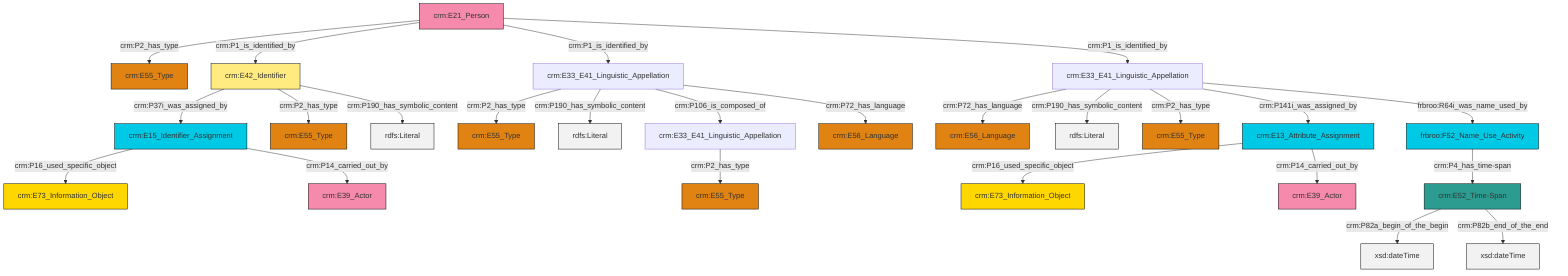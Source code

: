 graph TD
classDef Literal fill:#f2f2f2,stroke:#000000;
classDef CRM_Entity fill:#FFFFFF,stroke:#000000;
classDef Temporal_Entity fill:#00C9E6, stroke:#000000;
classDef Type fill:#E18312, stroke:#000000;
classDef Time-Span fill:#2C9C91, stroke:#000000;
classDef Appellation fill:#FFEB7F, stroke:#000000;
classDef Place fill:#008836, stroke:#000000;
classDef Persistent_Item fill:#B266B2, stroke:#000000;
classDef Conceptual_Object fill:#FFD700, stroke:#000000;
classDef Physical_Thing fill:#D2B48C, stroke:#000000;
classDef Actor fill:#f58aad, stroke:#000000;
classDef PC_Classes fill:#4ce600, stroke:#000000;
classDef Multi fill:#cccccc,stroke:#000000;

2["crm:E33_E41_Linguistic_Appellation"]:::Default -->|crm:P2_has_type| 3["crm:E55_Type"]:::Type
5["crm:E15_Identifier_Assignment"]:::Temporal_Entity -->|crm:P16_used_specific_object| 6["crm:E73_Information_Object"]:::Conceptual_Object
7["crm:E42_Identifier"]:::Appellation -->|crm:P37i_was_assigned_by| 5["crm:E15_Identifier_Assignment"]:::Temporal_Entity
12["frbroo:F52_Name_Use_Activity"]:::Temporal_Entity -->|crm:P4_has_time-span| 13["crm:E52_Time-Span"]:::Time-Span
14["crm:E21_Person"]:::Actor -->|crm:P2_has_type| 15["crm:E55_Type"]:::Type
2["crm:E33_E41_Linguistic_Appellation"]:::Default -->|crm:P190_has_symbolic_content| 16[rdfs:Literal]:::Literal
2["crm:E33_E41_Linguistic_Appellation"]:::Default -->|crm:P106_is_composed_of| 0["crm:E33_E41_Linguistic_Appellation"]:::Default
13["crm:E52_Time-Span"]:::Time-Span -->|crm:P82a_begin_of_the_begin| 21[xsd:dateTime]:::Literal
22["crm:E13_Attribute_Assignment"]:::Temporal_Entity -->|crm:P16_used_specific_object| 23["crm:E73_Information_Object"]:::Conceptual_Object
14["crm:E21_Person"]:::Actor -->|crm:P1_is_identified_by| 7["crm:E42_Identifier"]:::Appellation
10["crm:E33_E41_Linguistic_Appellation"]:::Default -->|crm:P72_has_language| 24["crm:E56_Language"]:::Type
7["crm:E42_Identifier"]:::Appellation -->|crm:P2_has_type| 8["crm:E55_Type"]:::Type
0["crm:E33_E41_Linguistic_Appellation"]:::Default -->|crm:P2_has_type| 25["crm:E55_Type"]:::Type
10["crm:E33_E41_Linguistic_Appellation"]:::Default -->|crm:P190_has_symbolic_content| 28[rdfs:Literal]:::Literal
10["crm:E33_E41_Linguistic_Appellation"]:::Default -->|crm:P2_has_type| 31["crm:E55_Type"]:::Type
14["crm:E21_Person"]:::Actor -->|crm:P1_is_identified_by| 2["crm:E33_E41_Linguistic_Appellation"]:::Default
10["crm:E33_E41_Linguistic_Appellation"]:::Default -->|crm:P141i_was_assigned_by| 22["crm:E13_Attribute_Assignment"]:::Temporal_Entity
2["crm:E33_E41_Linguistic_Appellation"]:::Default -->|crm:P72_has_language| 17["crm:E56_Language"]:::Type
5["crm:E15_Identifier_Assignment"]:::Temporal_Entity -->|crm:P14_carried_out_by| 26["crm:E39_Actor"]:::Actor
14["crm:E21_Person"]:::Actor -->|crm:P1_is_identified_by| 10["crm:E33_E41_Linguistic_Appellation"]:::Default
10["crm:E33_E41_Linguistic_Appellation"]:::Default -->|frbroo:R64i_was_name_used_by| 12["frbroo:F52_Name_Use_Activity"]:::Temporal_Entity
13["crm:E52_Time-Span"]:::Time-Span -->|crm:P82b_end_of_the_end| 38[xsd:dateTime]:::Literal
7["crm:E42_Identifier"]:::Appellation -->|crm:P190_has_symbolic_content| 41[rdfs:Literal]:::Literal
22["crm:E13_Attribute_Assignment"]:::Temporal_Entity -->|crm:P14_carried_out_by| 33["crm:E39_Actor"]:::Actor